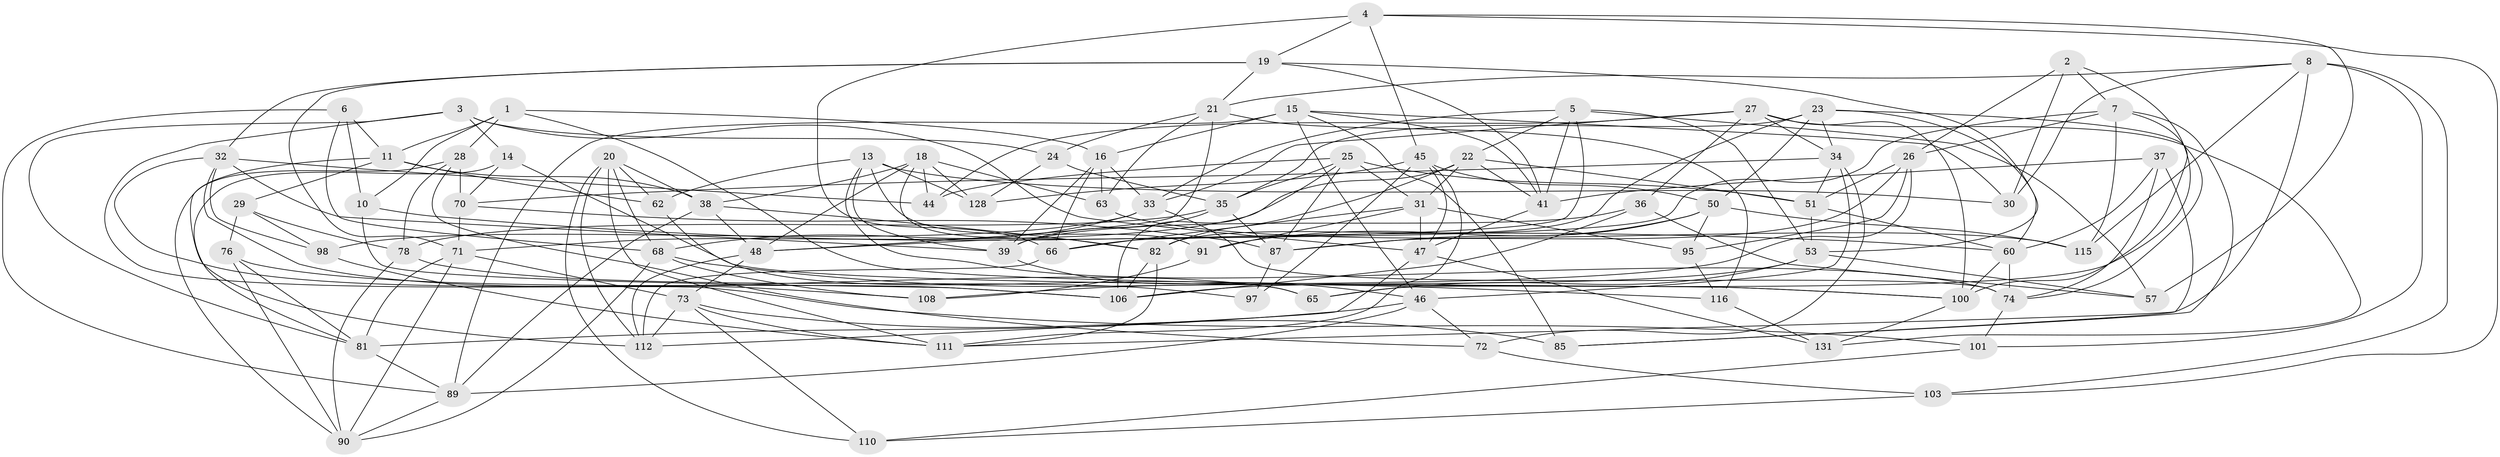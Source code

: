 // original degree distribution, {4: 1.0}
// Generated by graph-tools (version 1.1) at 2025/42/03/06/25 10:42:24]
// undirected, 81 vertices, 210 edges
graph export_dot {
graph [start="1"]
  node [color=gray90,style=filled];
  1 [super="+61"];
  2;
  3 [super="+17"];
  4 [super="+12"];
  5 [super="+43"];
  6;
  7 [super="+122"];
  8 [super="+9"];
  10;
  11 [super="+102"];
  13 [super="+54"];
  14 [super="+59"];
  15 [super="+121"];
  16 [super="+69"];
  18 [super="+109"];
  19 [super="+94"];
  20 [super="+104"];
  21 [super="+58"];
  22 [super="+88"];
  23 [super="+75"];
  24;
  25 [super="+80"];
  26 [super="+117"];
  27 [super="+84"];
  28 [super="+40"];
  29;
  30;
  31 [super="+42"];
  32 [super="+99"];
  33 [super="+105"];
  34 [super="+56"];
  35 [super="+49"];
  36;
  37;
  38 [super="+132"];
  39 [super="+67"];
  41 [super="+86"];
  44;
  45 [super="+93"];
  46 [super="+52"];
  47 [super="+55"];
  48 [super="+114"];
  50 [super="+77"];
  51 [super="+133"];
  53 [super="+64"];
  57;
  60 [super="+134"];
  62;
  63;
  65;
  66 [super="+113"];
  68 [super="+129"];
  70 [super="+83"];
  71 [super="+107"];
  72;
  73 [super="+119"];
  74 [super="+79"];
  76;
  78 [super="+126"];
  81 [super="+120"];
  82 [super="+96"];
  85;
  87 [super="+125"];
  89 [super="+127"];
  90 [super="+92"];
  91;
  95;
  97;
  98;
  100 [super="+118"];
  101;
  103;
  106 [super="+124"];
  108;
  110;
  111 [super="+123"];
  112 [super="+130"];
  115;
  116;
  128;
  131;
  1 -- 100;
  1 -- 28 [weight=2];
  1 -- 16;
  1 -- 10;
  1 -- 11;
  2 -- 7;
  2 -- 30;
  2 -- 65;
  2 -- 26;
  3 -- 101;
  3 -- 14 [weight=2];
  3 -- 81;
  3 -- 24;
  3 -- 47;
  4 -- 66 [weight=2];
  4 -- 103;
  4 -- 57;
  4 -- 19;
  4 -- 45;
  5 -- 41;
  5 -- 57;
  5 -- 53;
  5 -- 33;
  5 -- 22;
  5 -- 48;
  6 -- 10;
  6 -- 68;
  6 -- 11;
  6 -- 89;
  7 -- 85;
  7 -- 66;
  7 -- 26;
  7 -- 115;
  7 -- 100;
  8 -- 111;
  8 -- 115;
  8 -- 103;
  8 -- 101;
  8 -- 21;
  8 -- 30;
  10 -- 106;
  10 -- 60;
  11 -- 62;
  11 -- 38;
  11 -- 29;
  11 -- 112;
  13 -- 62;
  13 -- 91;
  13 -- 128;
  13 -- 74;
  13 -- 30;
  13 -- 39;
  14 -- 81;
  14 -- 100;
  14 -- 70 [weight=2];
  15 -- 30;
  15 -- 41;
  15 -- 16;
  15 -- 89;
  15 -- 85;
  15 -- 46;
  16 -- 66;
  16 -- 33;
  16 -- 63;
  16 -- 39;
  18 -- 82;
  18 -- 128;
  18 -- 38;
  18 -- 44;
  18 -- 63;
  18 -- 48;
  19 -- 71;
  19 -- 32;
  19 -- 41;
  19 -- 21;
  19 -- 53;
  20 -- 112;
  20 -- 62;
  20 -- 110;
  20 -- 111;
  20 -- 38;
  20 -- 68;
  21 -- 24;
  21 -- 48;
  21 -- 116;
  21 -- 63;
  22 -- 51;
  22 -- 71;
  22 -- 41;
  22 -- 82;
  22 -- 31;
  23 -- 60;
  23 -- 82;
  23 -- 74;
  23 -- 50;
  23 -- 35;
  23 -- 34;
  24 -- 128;
  24 -- 35;
  25 -- 51;
  25 -- 35;
  25 -- 87;
  25 -- 106;
  25 -- 44;
  25 -- 31;
  26 -- 108;
  26 -- 95;
  26 -- 51;
  26 -- 87;
  27 -- 36;
  27 -- 33;
  27 -- 34;
  27 -- 44;
  27 -- 131;
  27 -- 100;
  28 -- 72;
  28 -- 90;
  28 -- 78;
  28 -- 70;
  29 -- 76;
  29 -- 98;
  29 -- 78;
  31 -- 91;
  31 -- 47;
  31 -- 66;
  31 -- 95;
  32 -- 65;
  32 -- 108;
  32 -- 98;
  32 -- 44;
  32 -- 39;
  33 -- 68;
  33 -- 74;
  33 -- 98;
  34 -- 72;
  34 -- 46;
  34 -- 51;
  34 -- 70;
  35 -- 87;
  35 -- 78;
  35 -- 39;
  36 -- 57;
  36 -- 106;
  36 -- 39;
  37 -- 41;
  37 -- 85;
  37 -- 60;
  37 -- 74;
  38 -- 89;
  38 -- 48;
  38 -- 82;
  39 -- 46;
  41 -- 47;
  45 -- 50;
  45 -- 128;
  45 -- 47;
  45 -- 97;
  45 -- 111;
  46 -- 81;
  46 -- 72;
  46 -- 89;
  47 -- 131;
  47 -- 112;
  48 -- 73;
  48 -- 112;
  50 -- 87;
  50 -- 115;
  50 -- 91;
  50 -- 95;
  51 -- 53;
  51 -- 60;
  53 -- 57;
  53 -- 65;
  53 -- 106;
  60 -- 100;
  60 -- 74;
  62 -- 65;
  63 -- 115;
  66 -- 112;
  68 -- 116;
  68 -- 108;
  68 -- 90;
  70 -- 87;
  70 -- 71;
  71 -- 81;
  71 -- 90;
  71 -- 73;
  72 -- 103;
  73 -- 85;
  73 -- 110;
  73 -- 111;
  73 -- 112;
  74 -- 101;
  76 -- 106;
  76 -- 90;
  76 -- 81;
  78 -- 97 [weight=2];
  78 -- 90;
  81 -- 89;
  82 -- 106;
  82 -- 111;
  87 -- 97;
  89 -- 90;
  91 -- 108;
  95 -- 116;
  98 -- 111;
  100 -- 131;
  101 -- 110;
  103 -- 110;
  116 -- 131;
}
